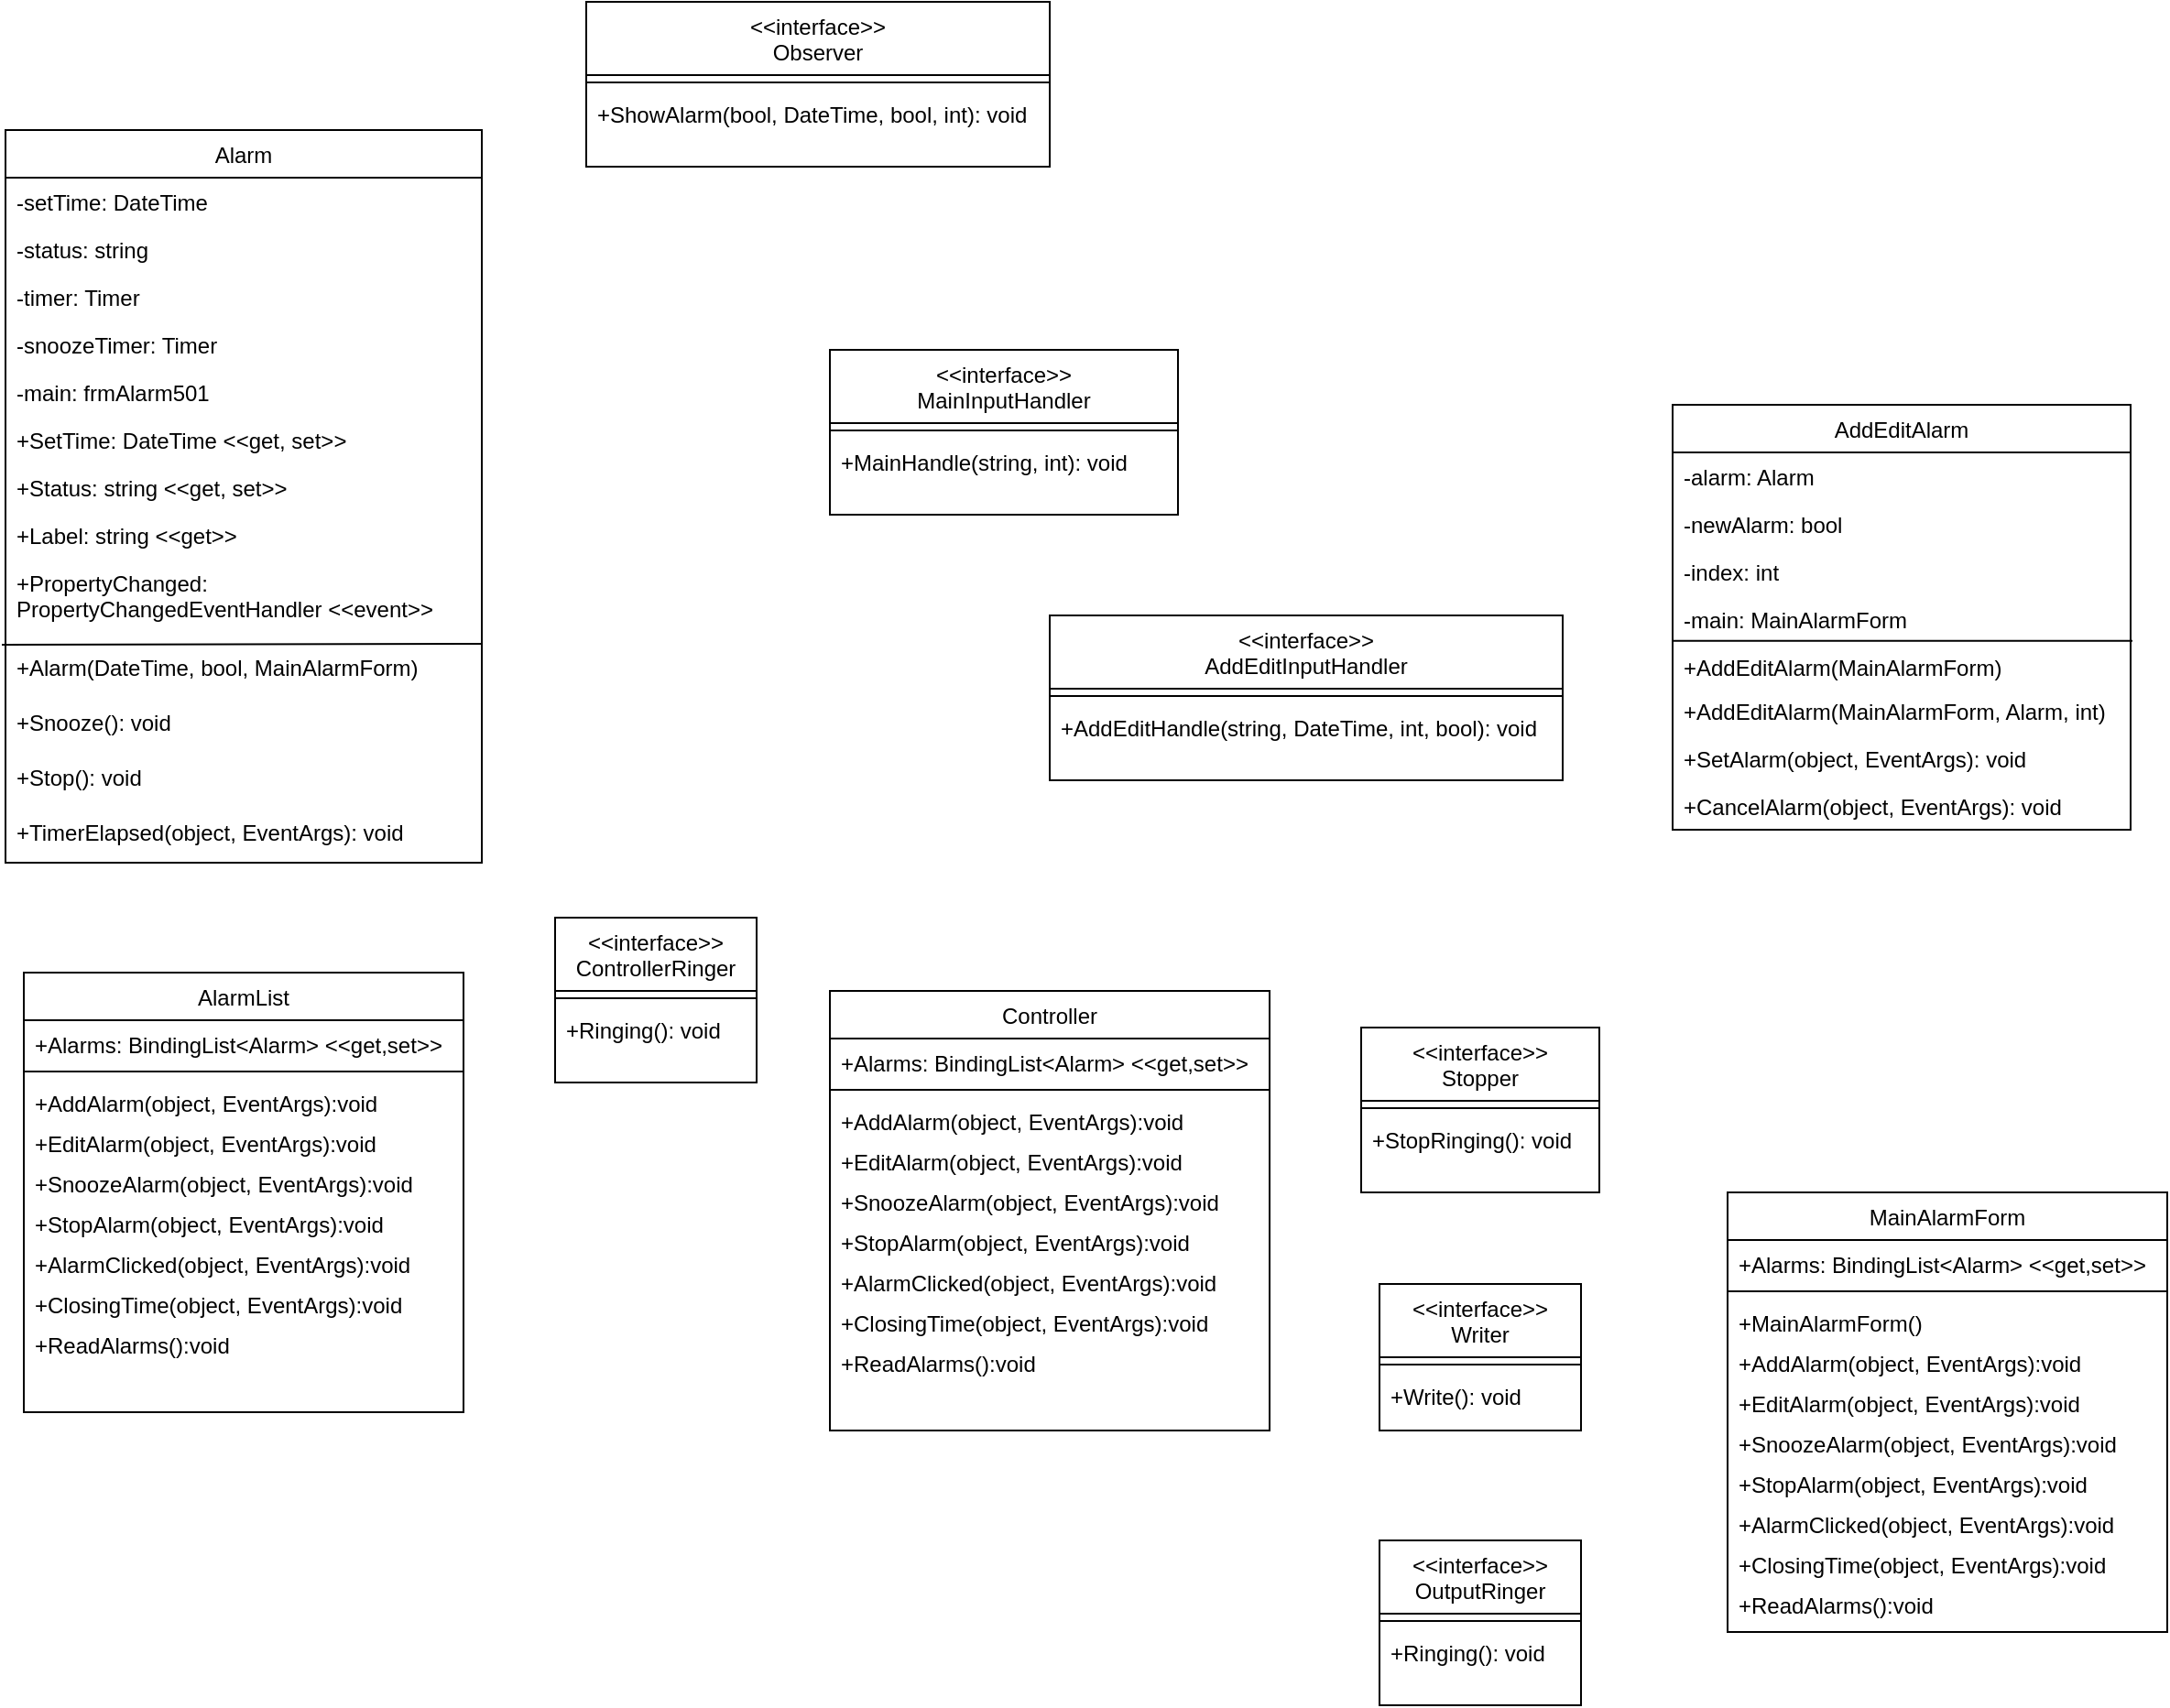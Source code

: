 <mxfile version="14.4.4" type="github">
  <diagram id="C5RBs43oDa-KdzZeNtuy" name="Page-1">
    <mxGraphModel dx="2557" dy="913" grid="1" gridSize="10" guides="1" tooltips="1" connect="1" arrows="1" fold="1" page="1" pageScale="1" pageWidth="827" pageHeight="1169" math="0" shadow="0">
      <root>
        <mxCell id="WIyWlLk6GJQsqaUBKTNV-0" />
        <mxCell id="WIyWlLk6GJQsqaUBKTNV-1" parent="WIyWlLk6GJQsqaUBKTNV-0" />
        <mxCell id="zkfFHV4jXpPFQw0GAbJ--0" value="Alarm" style="swimlane;fontStyle=0;align=center;verticalAlign=top;childLayout=stackLayout;horizontal=1;startSize=26;horizontalStack=0;resizeParent=1;resizeLast=0;collapsible=1;marginBottom=0;rounded=0;shadow=0;strokeWidth=1;" parent="WIyWlLk6GJQsqaUBKTNV-1" vertex="1">
          <mxGeometry x="-730" y="230" width="260" height="400" as="geometry">
            <mxRectangle x="230" y="140" width="160" height="26" as="alternateBounds" />
          </mxGeometry>
        </mxCell>
        <mxCell id="zkfFHV4jXpPFQw0GAbJ--1" value="-setTime: DateTime" style="text;align=left;verticalAlign=top;spacingLeft=4;spacingRight=4;overflow=hidden;rotatable=0;points=[[0,0.5],[1,0.5]];portConstraint=eastwest;" parent="zkfFHV4jXpPFQw0GAbJ--0" vertex="1">
          <mxGeometry y="26" width="260" height="26" as="geometry" />
        </mxCell>
        <mxCell id="zkfFHV4jXpPFQw0GAbJ--2" value="-status: string" style="text;align=left;verticalAlign=top;spacingLeft=4;spacingRight=4;overflow=hidden;rotatable=0;points=[[0,0.5],[1,0.5]];portConstraint=eastwest;rounded=0;shadow=0;html=0;" parent="zkfFHV4jXpPFQw0GAbJ--0" vertex="1">
          <mxGeometry y="52" width="260" height="26" as="geometry" />
        </mxCell>
        <mxCell id="zXAJbx80_tU9BFSZB9RZ-1" value="-timer: Timer" style="text;align=left;verticalAlign=top;spacingLeft=4;spacingRight=4;overflow=hidden;rotatable=0;points=[[0,0.5],[1,0.5]];portConstraint=eastwest;rounded=0;shadow=0;html=0;" parent="zkfFHV4jXpPFQw0GAbJ--0" vertex="1">
          <mxGeometry y="78" width="260" height="26" as="geometry" />
        </mxCell>
        <mxCell id="zXAJbx80_tU9BFSZB9RZ-2" value="-snoozeTimer: Timer" style="text;align=left;verticalAlign=top;spacingLeft=4;spacingRight=4;overflow=hidden;rotatable=0;points=[[0,0.5],[1,0.5]];portConstraint=eastwest;rounded=0;shadow=0;html=0;" parent="zkfFHV4jXpPFQw0GAbJ--0" vertex="1">
          <mxGeometry y="104" width="260" height="26" as="geometry" />
        </mxCell>
        <mxCell id="zXAJbx80_tU9BFSZB9RZ-3" value="-main: frmAlarm501" style="text;align=left;verticalAlign=top;spacingLeft=4;spacingRight=4;overflow=hidden;rotatable=0;points=[[0,0.5],[1,0.5]];portConstraint=eastwest;rounded=0;shadow=0;html=0;" parent="zkfFHV4jXpPFQw0GAbJ--0" vertex="1">
          <mxGeometry y="130" width="260" height="26" as="geometry" />
        </mxCell>
        <mxCell id="zXAJbx80_tU9BFSZB9RZ-4" value="+SetTime: DateTime &lt;&lt;get, set&gt;&gt;" style="text;align=left;verticalAlign=top;spacingLeft=4;spacingRight=4;overflow=hidden;rotatable=0;points=[[0,0.5],[1,0.5]];portConstraint=eastwest;" parent="zkfFHV4jXpPFQw0GAbJ--0" vertex="1">
          <mxGeometry y="156" width="260" height="26" as="geometry" />
        </mxCell>
        <mxCell id="zXAJbx80_tU9BFSZB9RZ-5" value="+Status: string &lt;&lt;get, set&gt;&gt;" style="text;align=left;verticalAlign=top;spacingLeft=4;spacingRight=4;overflow=hidden;rotatable=0;points=[[0,0.5],[1,0.5]];portConstraint=eastwest;" parent="zkfFHV4jXpPFQw0GAbJ--0" vertex="1">
          <mxGeometry y="182" width="260" height="26" as="geometry" />
        </mxCell>
        <mxCell id="zXAJbx80_tU9BFSZB9RZ-6" value="+Label: string &lt;&lt;get&gt;&gt;" style="text;align=left;verticalAlign=top;spacingLeft=4;spacingRight=4;overflow=hidden;rotatable=0;points=[[0,0.5],[1,0.5]];portConstraint=eastwest;" parent="zkfFHV4jXpPFQw0GAbJ--0" vertex="1">
          <mxGeometry y="208" width="260" height="26" as="geometry" />
        </mxCell>
        <mxCell id="zXAJbx80_tU9BFSZB9RZ-7" value="+PropertyChanged: &#xa;PropertyChangedEventHandler &lt;&lt;event&gt;&gt;" style="text;align=left;verticalAlign=top;spacingLeft=4;spacingRight=4;overflow=hidden;rotatable=0;points=[[0,0.5],[1,0.5]];portConstraint=eastwest;" parent="zkfFHV4jXpPFQw0GAbJ--0" vertex="1">
          <mxGeometry y="234" width="260" height="46" as="geometry" />
        </mxCell>
        <mxCell id="zXAJbx80_tU9BFSZB9RZ-10" value="+Alarm(DateTime, bool, MainAlarmForm)" style="text;align=left;verticalAlign=top;spacingLeft=4;spacingRight=4;overflow=hidden;rotatable=0;points=[[0,0.5],[1,0.5]];portConstraint=eastwest;movable=1;resizable=1;deletable=1;editable=1;connectable=1;" parent="zkfFHV4jXpPFQw0GAbJ--0" vertex="1">
          <mxGeometry y="280" width="260" height="30" as="geometry" />
        </mxCell>
        <mxCell id="zXAJbx80_tU9BFSZB9RZ-19" value="" style="endArrow=none;html=1;entryX=0.999;entryY=1.011;entryDx=0;entryDy=0;entryPerimeter=0;" parent="zkfFHV4jXpPFQw0GAbJ--0" target="zXAJbx80_tU9BFSZB9RZ-7" edge="1">
          <mxGeometry width="50" height="50" relative="1" as="geometry">
            <mxPoint x="-2" y="281" as="sourcePoint" />
            <mxPoint x="160" y="250" as="targetPoint" />
          </mxGeometry>
        </mxCell>
        <mxCell id="zXAJbx80_tU9BFSZB9RZ-20" value="+Snooze(): void" style="text;align=left;verticalAlign=top;spacingLeft=4;spacingRight=4;overflow=hidden;rotatable=0;points=[[0,0.5],[1,0.5]];portConstraint=eastwest;movable=1;resizable=1;deletable=1;editable=1;connectable=1;" parent="zkfFHV4jXpPFQw0GAbJ--0" vertex="1">
          <mxGeometry y="310" width="260" height="30" as="geometry" />
        </mxCell>
        <mxCell id="zXAJbx80_tU9BFSZB9RZ-21" value="+Stop(): void" style="text;align=left;verticalAlign=top;spacingLeft=4;spacingRight=4;overflow=hidden;rotatable=0;points=[[0,0.5],[1,0.5]];portConstraint=eastwest;movable=1;resizable=1;deletable=1;editable=1;connectable=1;" parent="zkfFHV4jXpPFQw0GAbJ--0" vertex="1">
          <mxGeometry y="340" width="260" height="30" as="geometry" />
        </mxCell>
        <mxCell id="zXAJbx80_tU9BFSZB9RZ-22" value="+TimerElapsed(object, EventArgs): void" style="text;align=left;verticalAlign=top;spacingLeft=4;spacingRight=4;overflow=hidden;rotatable=0;points=[[0,0.5],[1,0.5]];portConstraint=eastwest;movable=1;resizable=1;deletable=1;editable=1;connectable=1;" parent="zkfFHV4jXpPFQw0GAbJ--0" vertex="1">
          <mxGeometry y="370" width="260" height="30" as="geometry" />
        </mxCell>
        <mxCell id="zkfFHV4jXpPFQw0GAbJ--6" value="MainAlarmForm" style="swimlane;fontStyle=0;align=center;verticalAlign=top;childLayout=stackLayout;horizontal=1;startSize=26;horizontalStack=0;resizeParent=1;resizeLast=0;collapsible=1;marginBottom=0;rounded=0;shadow=0;strokeWidth=1;" parent="WIyWlLk6GJQsqaUBKTNV-1" vertex="1">
          <mxGeometry x="210" y="810" width="240" height="240" as="geometry">
            <mxRectangle x="130" y="380" width="160" height="26" as="alternateBounds" />
          </mxGeometry>
        </mxCell>
        <mxCell id="zkfFHV4jXpPFQw0GAbJ--7" value="+Alarms: BindingList&lt;Alarm&gt; &lt;&lt;get,set&gt;&gt;" style="text;align=left;verticalAlign=top;spacingLeft=4;spacingRight=4;overflow=hidden;rotatable=0;points=[[0,0.5],[1,0.5]];portConstraint=eastwest;" parent="zkfFHV4jXpPFQw0GAbJ--6" vertex="1">
          <mxGeometry y="26" width="240" height="24" as="geometry" />
        </mxCell>
        <mxCell id="zkfFHV4jXpPFQw0GAbJ--9" value="" style="line;html=1;strokeWidth=1;align=left;verticalAlign=middle;spacingTop=-1;spacingLeft=3;spacingRight=3;rotatable=0;labelPosition=right;points=[];portConstraint=eastwest;" parent="zkfFHV4jXpPFQw0GAbJ--6" vertex="1">
          <mxGeometry y="50" width="240" height="8" as="geometry" />
        </mxCell>
        <mxCell id="zXAJbx80_tU9BFSZB9RZ-33" value="+MainAlarmForm()" style="text;align=left;verticalAlign=top;spacingLeft=4;spacingRight=4;overflow=hidden;rotatable=0;points=[[0,0.5],[1,0.5]];portConstraint=eastwest;" parent="zkfFHV4jXpPFQw0GAbJ--6" vertex="1">
          <mxGeometry y="58" width="240" height="22" as="geometry" />
        </mxCell>
        <mxCell id="zXAJbx80_tU9BFSZB9RZ-34" value="+AddAlarm(object, EventArgs):void" style="text;align=left;verticalAlign=top;spacingLeft=4;spacingRight=4;overflow=hidden;rotatable=0;points=[[0,0.5],[1,0.5]];portConstraint=eastwest;" parent="zkfFHV4jXpPFQw0GAbJ--6" vertex="1">
          <mxGeometry y="80" width="240" height="22" as="geometry" />
        </mxCell>
        <mxCell id="zXAJbx80_tU9BFSZB9RZ-35" value="+EditAlarm(object, EventArgs):void" style="text;align=left;verticalAlign=top;spacingLeft=4;spacingRight=4;overflow=hidden;rotatable=0;points=[[0,0.5],[1,0.5]];portConstraint=eastwest;" parent="zkfFHV4jXpPFQw0GAbJ--6" vertex="1">
          <mxGeometry y="102" width="240" height="22" as="geometry" />
        </mxCell>
        <mxCell id="zXAJbx80_tU9BFSZB9RZ-36" value="+SnoozeAlarm(object, EventArgs):void" style="text;align=left;verticalAlign=top;spacingLeft=4;spacingRight=4;overflow=hidden;rotatable=0;points=[[0,0.5],[1,0.5]];portConstraint=eastwest;" parent="zkfFHV4jXpPFQw0GAbJ--6" vertex="1">
          <mxGeometry y="124" width="240" height="22" as="geometry" />
        </mxCell>
        <mxCell id="zXAJbx80_tU9BFSZB9RZ-37" value="+StopAlarm(object, EventArgs):void" style="text;align=left;verticalAlign=top;spacingLeft=4;spacingRight=4;overflow=hidden;rotatable=0;points=[[0,0.5],[1,0.5]];portConstraint=eastwest;" parent="zkfFHV4jXpPFQw0GAbJ--6" vertex="1">
          <mxGeometry y="146" width="240" height="22" as="geometry" />
        </mxCell>
        <mxCell id="zXAJbx80_tU9BFSZB9RZ-38" value="+AlarmClicked(object, EventArgs):void" style="text;align=left;verticalAlign=top;spacingLeft=4;spacingRight=4;overflow=hidden;rotatable=0;points=[[0,0.5],[1,0.5]];portConstraint=eastwest;" parent="zkfFHV4jXpPFQw0GAbJ--6" vertex="1">
          <mxGeometry y="168" width="240" height="22" as="geometry" />
        </mxCell>
        <mxCell id="zXAJbx80_tU9BFSZB9RZ-39" value="+ClosingTime(object, EventArgs):void" style="text;align=left;verticalAlign=top;spacingLeft=4;spacingRight=4;overflow=hidden;rotatable=0;points=[[0,0.5],[1,0.5]];portConstraint=eastwest;" parent="zkfFHV4jXpPFQw0GAbJ--6" vertex="1">
          <mxGeometry y="190" width="240" height="22" as="geometry" />
        </mxCell>
        <mxCell id="zXAJbx80_tU9BFSZB9RZ-40" value="+ReadAlarms():void" style="text;align=left;verticalAlign=top;spacingLeft=4;spacingRight=4;overflow=hidden;rotatable=0;points=[[0,0.5],[1,0.5]];portConstraint=eastwest;" parent="zkfFHV4jXpPFQw0GAbJ--6" vertex="1">
          <mxGeometry y="212" width="240" height="22" as="geometry" />
        </mxCell>
        <mxCell id="zkfFHV4jXpPFQw0GAbJ--13" value="AddEditAlarm" style="swimlane;fontStyle=0;align=center;verticalAlign=top;childLayout=stackLayout;horizontal=1;startSize=26;horizontalStack=0;resizeParent=1;resizeLast=0;collapsible=1;marginBottom=0;rounded=0;shadow=0;strokeWidth=1;" parent="WIyWlLk6GJQsqaUBKTNV-1" vertex="1">
          <mxGeometry x="180" y="380" width="250" height="232" as="geometry">
            <mxRectangle x="560" y="600" width="170" height="26" as="alternateBounds" />
          </mxGeometry>
        </mxCell>
        <mxCell id="zkfFHV4jXpPFQw0GAbJ--14" value="-alarm: Alarm" style="text;align=left;verticalAlign=top;spacingLeft=4;spacingRight=4;overflow=hidden;rotatable=0;points=[[0,0.5],[1,0.5]];portConstraint=eastwest;" parent="zkfFHV4jXpPFQw0GAbJ--13" vertex="1">
          <mxGeometry y="26" width="250" height="26" as="geometry" />
        </mxCell>
        <mxCell id="zXAJbx80_tU9BFSZB9RZ-23" value="-newAlarm: bool" style="text;align=left;verticalAlign=top;spacingLeft=4;spacingRight=4;overflow=hidden;rotatable=0;points=[[0,0.5],[1,0.5]];portConstraint=eastwest;" parent="zkfFHV4jXpPFQw0GAbJ--13" vertex="1">
          <mxGeometry y="52" width="250" height="26" as="geometry" />
        </mxCell>
        <mxCell id="zXAJbx80_tU9BFSZB9RZ-25" value="-index: int" style="text;align=left;verticalAlign=top;spacingLeft=4;spacingRight=4;overflow=hidden;rotatable=0;points=[[0,0.5],[1,0.5]];portConstraint=eastwest;" parent="zkfFHV4jXpPFQw0GAbJ--13" vertex="1">
          <mxGeometry y="78" width="250" height="26" as="geometry" />
        </mxCell>
        <mxCell id="zXAJbx80_tU9BFSZB9RZ-24" value="-main: MainAlarmForm" style="text;align=left;verticalAlign=top;spacingLeft=4;spacingRight=4;overflow=hidden;rotatable=0;points=[[0,0.5],[1,0.5]];portConstraint=eastwest;" parent="zkfFHV4jXpPFQw0GAbJ--13" vertex="1">
          <mxGeometry y="104" width="250" height="26" as="geometry" />
        </mxCell>
        <mxCell id="zXAJbx80_tU9BFSZB9RZ-26" value="+AddEditAlarm(MainAlarmForm)" style="text;align=left;verticalAlign=top;spacingLeft=4;spacingRight=4;overflow=hidden;rotatable=0;points=[[0,0.5],[1,0.5]];portConstraint=eastwest;" parent="zkfFHV4jXpPFQw0GAbJ--13" vertex="1">
          <mxGeometry y="130" width="250" height="24" as="geometry" />
        </mxCell>
        <mxCell id="zXAJbx80_tU9BFSZB9RZ-27" value="+AddEditAlarm(MainAlarmForm, Alarm, int)" style="text;align=left;verticalAlign=top;spacingLeft=4;spacingRight=4;overflow=hidden;rotatable=0;points=[[0,0.5],[1,0.5]];portConstraint=eastwest;" parent="zkfFHV4jXpPFQw0GAbJ--13" vertex="1">
          <mxGeometry y="154" width="250" height="26" as="geometry" />
        </mxCell>
        <mxCell id="zXAJbx80_tU9BFSZB9RZ-32" value="+SetAlarm(object, EventArgs): void" style="text;align=left;verticalAlign=top;spacingLeft=4;spacingRight=4;overflow=hidden;rotatable=0;points=[[0,0.5],[1,0.5]];portConstraint=eastwest;" parent="zkfFHV4jXpPFQw0GAbJ--13" vertex="1">
          <mxGeometry y="180" width="250" height="26" as="geometry" />
        </mxCell>
        <mxCell id="zXAJbx80_tU9BFSZB9RZ-28" value="+CancelAlarm(object, EventArgs): void" style="text;align=left;verticalAlign=top;spacingLeft=4;spacingRight=4;overflow=hidden;rotatable=0;points=[[0,0.5],[1,0.5]];portConstraint=eastwest;" parent="zkfFHV4jXpPFQw0GAbJ--13" vertex="1">
          <mxGeometry y="206" width="250" height="26" as="geometry" />
        </mxCell>
        <mxCell id="zXAJbx80_tU9BFSZB9RZ-31" value="" style="endArrow=none;html=1;exitX=0.001;exitY=-0.046;exitDx=0;exitDy=0;exitPerimeter=0;entryX=1.004;entryY=-0.046;entryDx=0;entryDy=0;entryPerimeter=0;" parent="zkfFHV4jXpPFQw0GAbJ--13" source="zXAJbx80_tU9BFSZB9RZ-26" target="zXAJbx80_tU9BFSZB9RZ-26" edge="1">
          <mxGeometry width="50" height="50" relative="1" as="geometry">
            <mxPoint x="-140" y="180" as="sourcePoint" />
            <mxPoint x="-90" y="130" as="targetPoint" />
          </mxGeometry>
        </mxCell>
        <mxCell id="_PikPOIy2BvtwKLMI2AE-0" value="Controller" style="swimlane;fontStyle=0;align=center;verticalAlign=top;childLayout=stackLayout;horizontal=1;startSize=26;horizontalStack=0;resizeParent=1;resizeLast=0;collapsible=1;marginBottom=0;rounded=0;shadow=0;strokeWidth=1;" parent="WIyWlLk6GJQsqaUBKTNV-1" vertex="1">
          <mxGeometry x="-280" y="700" width="240" height="240" as="geometry">
            <mxRectangle x="130" y="380" width="160" height="26" as="alternateBounds" />
          </mxGeometry>
        </mxCell>
        <mxCell id="_PikPOIy2BvtwKLMI2AE-1" value="+Alarms: BindingList&lt;Alarm&gt; &lt;&lt;get,set&gt;&gt;" style="text;align=left;verticalAlign=top;spacingLeft=4;spacingRight=4;overflow=hidden;rotatable=0;points=[[0,0.5],[1,0.5]];portConstraint=eastwest;" parent="_PikPOIy2BvtwKLMI2AE-0" vertex="1">
          <mxGeometry y="26" width="240" height="24" as="geometry" />
        </mxCell>
        <mxCell id="_PikPOIy2BvtwKLMI2AE-2" value="" style="line;html=1;strokeWidth=1;align=left;verticalAlign=middle;spacingTop=-1;spacingLeft=3;spacingRight=3;rotatable=0;labelPosition=right;points=[];portConstraint=eastwest;" parent="_PikPOIy2BvtwKLMI2AE-0" vertex="1">
          <mxGeometry y="50" width="240" height="8" as="geometry" />
        </mxCell>
        <mxCell id="_PikPOIy2BvtwKLMI2AE-3" value="+AddAlarm(object, EventArgs):void" style="text;align=left;verticalAlign=top;spacingLeft=4;spacingRight=4;overflow=hidden;rotatable=0;points=[[0,0.5],[1,0.5]];portConstraint=eastwest;" parent="_PikPOIy2BvtwKLMI2AE-0" vertex="1">
          <mxGeometry y="58" width="240" height="22" as="geometry" />
        </mxCell>
        <mxCell id="_PikPOIy2BvtwKLMI2AE-4" value="+EditAlarm(object, EventArgs):void" style="text;align=left;verticalAlign=top;spacingLeft=4;spacingRight=4;overflow=hidden;rotatable=0;points=[[0,0.5],[1,0.5]];portConstraint=eastwest;" parent="_PikPOIy2BvtwKLMI2AE-0" vertex="1">
          <mxGeometry y="80" width="240" height="22" as="geometry" />
        </mxCell>
        <mxCell id="_PikPOIy2BvtwKLMI2AE-5" value="+SnoozeAlarm(object, EventArgs):void" style="text;align=left;verticalAlign=top;spacingLeft=4;spacingRight=4;overflow=hidden;rotatable=0;points=[[0,0.5],[1,0.5]];portConstraint=eastwest;" parent="_PikPOIy2BvtwKLMI2AE-0" vertex="1">
          <mxGeometry y="102" width="240" height="22" as="geometry" />
        </mxCell>
        <mxCell id="_PikPOIy2BvtwKLMI2AE-6" value="+StopAlarm(object, EventArgs):void" style="text;align=left;verticalAlign=top;spacingLeft=4;spacingRight=4;overflow=hidden;rotatable=0;points=[[0,0.5],[1,0.5]];portConstraint=eastwest;" parent="_PikPOIy2BvtwKLMI2AE-0" vertex="1">
          <mxGeometry y="124" width="240" height="22" as="geometry" />
        </mxCell>
        <mxCell id="_PikPOIy2BvtwKLMI2AE-7" value="+AlarmClicked(object, EventArgs):void" style="text;align=left;verticalAlign=top;spacingLeft=4;spacingRight=4;overflow=hidden;rotatable=0;points=[[0,0.5],[1,0.5]];portConstraint=eastwest;" parent="_PikPOIy2BvtwKLMI2AE-0" vertex="1">
          <mxGeometry y="146" width="240" height="22" as="geometry" />
        </mxCell>
        <mxCell id="_PikPOIy2BvtwKLMI2AE-8" value="+ClosingTime(object, EventArgs):void" style="text;align=left;verticalAlign=top;spacingLeft=4;spacingRight=4;overflow=hidden;rotatable=0;points=[[0,0.5],[1,0.5]];portConstraint=eastwest;" parent="_PikPOIy2BvtwKLMI2AE-0" vertex="1">
          <mxGeometry y="168" width="240" height="22" as="geometry" />
        </mxCell>
        <mxCell id="_PikPOIy2BvtwKLMI2AE-9" value="+ReadAlarms():void" style="text;align=left;verticalAlign=top;spacingLeft=4;spacingRight=4;overflow=hidden;rotatable=0;points=[[0,0.5],[1,0.5]];portConstraint=eastwest;" parent="_PikPOIy2BvtwKLMI2AE-0" vertex="1">
          <mxGeometry y="190" width="240" height="22" as="geometry" />
        </mxCell>
        <mxCell id="_PikPOIy2BvtwKLMI2AE-10" value="AlarmList" style="swimlane;fontStyle=0;align=center;verticalAlign=top;childLayout=stackLayout;horizontal=1;startSize=26;horizontalStack=0;resizeParent=1;resizeLast=0;collapsible=1;marginBottom=0;rounded=0;shadow=0;strokeWidth=1;" parent="WIyWlLk6GJQsqaUBKTNV-1" vertex="1">
          <mxGeometry x="-720" y="690" width="240" height="240" as="geometry">
            <mxRectangle x="130" y="380" width="160" height="26" as="alternateBounds" />
          </mxGeometry>
        </mxCell>
        <mxCell id="_PikPOIy2BvtwKLMI2AE-11" value="+Alarms: BindingList&lt;Alarm&gt; &lt;&lt;get,set&gt;&gt;" style="text;align=left;verticalAlign=top;spacingLeft=4;spacingRight=4;overflow=hidden;rotatable=0;points=[[0,0.5],[1,0.5]];portConstraint=eastwest;" parent="_PikPOIy2BvtwKLMI2AE-10" vertex="1">
          <mxGeometry y="26" width="240" height="24" as="geometry" />
        </mxCell>
        <mxCell id="_PikPOIy2BvtwKLMI2AE-12" value="" style="line;html=1;strokeWidth=1;align=left;verticalAlign=middle;spacingTop=-1;spacingLeft=3;spacingRight=3;rotatable=0;labelPosition=right;points=[];portConstraint=eastwest;" parent="_PikPOIy2BvtwKLMI2AE-10" vertex="1">
          <mxGeometry y="50" width="240" height="8" as="geometry" />
        </mxCell>
        <mxCell id="_PikPOIy2BvtwKLMI2AE-13" value="+AddAlarm(object, EventArgs):void" style="text;align=left;verticalAlign=top;spacingLeft=4;spacingRight=4;overflow=hidden;rotatable=0;points=[[0,0.5],[1,0.5]];portConstraint=eastwest;" parent="_PikPOIy2BvtwKLMI2AE-10" vertex="1">
          <mxGeometry y="58" width="240" height="22" as="geometry" />
        </mxCell>
        <mxCell id="_PikPOIy2BvtwKLMI2AE-14" value="+EditAlarm(object, EventArgs):void" style="text;align=left;verticalAlign=top;spacingLeft=4;spacingRight=4;overflow=hidden;rotatable=0;points=[[0,0.5],[1,0.5]];portConstraint=eastwest;" parent="_PikPOIy2BvtwKLMI2AE-10" vertex="1">
          <mxGeometry y="80" width="240" height="22" as="geometry" />
        </mxCell>
        <mxCell id="_PikPOIy2BvtwKLMI2AE-15" value="+SnoozeAlarm(object, EventArgs):void" style="text;align=left;verticalAlign=top;spacingLeft=4;spacingRight=4;overflow=hidden;rotatable=0;points=[[0,0.5],[1,0.5]];portConstraint=eastwest;" parent="_PikPOIy2BvtwKLMI2AE-10" vertex="1">
          <mxGeometry y="102" width="240" height="22" as="geometry" />
        </mxCell>
        <mxCell id="_PikPOIy2BvtwKLMI2AE-16" value="+StopAlarm(object, EventArgs):void" style="text;align=left;verticalAlign=top;spacingLeft=4;spacingRight=4;overflow=hidden;rotatable=0;points=[[0,0.5],[1,0.5]];portConstraint=eastwest;" parent="_PikPOIy2BvtwKLMI2AE-10" vertex="1">
          <mxGeometry y="124" width="240" height="22" as="geometry" />
        </mxCell>
        <mxCell id="_PikPOIy2BvtwKLMI2AE-17" value="+AlarmClicked(object, EventArgs):void" style="text;align=left;verticalAlign=top;spacingLeft=4;spacingRight=4;overflow=hidden;rotatable=0;points=[[0,0.5],[1,0.5]];portConstraint=eastwest;" parent="_PikPOIy2BvtwKLMI2AE-10" vertex="1">
          <mxGeometry y="146" width="240" height="22" as="geometry" />
        </mxCell>
        <mxCell id="_PikPOIy2BvtwKLMI2AE-18" value="+ClosingTime(object, EventArgs):void" style="text;align=left;verticalAlign=top;spacingLeft=4;spacingRight=4;overflow=hidden;rotatable=0;points=[[0,0.5],[1,0.5]];portConstraint=eastwest;" parent="_PikPOIy2BvtwKLMI2AE-10" vertex="1">
          <mxGeometry y="168" width="240" height="22" as="geometry" />
        </mxCell>
        <mxCell id="_PikPOIy2BvtwKLMI2AE-19" value="+ReadAlarms():void" style="text;align=left;verticalAlign=top;spacingLeft=4;spacingRight=4;overflow=hidden;rotatable=0;points=[[0,0.5],[1,0.5]];portConstraint=eastwest;" parent="_PikPOIy2BvtwKLMI2AE-10" vertex="1">
          <mxGeometry y="190" width="240" height="22" as="geometry" />
        </mxCell>
        <mxCell id="RjdG4E7rIL5B_RaQv0Dg-1" value="&lt;&lt;interface&gt;&gt;&#xa;Observer" style="swimlane;fontStyle=0;align=center;verticalAlign=top;childLayout=stackLayout;horizontal=1;startSize=40;horizontalStack=0;resizeParent=1;resizeLast=0;collapsible=1;marginBottom=0;rounded=0;shadow=0;strokeWidth=1;" vertex="1" parent="WIyWlLk6GJQsqaUBKTNV-1">
          <mxGeometry x="-413" y="160" width="253" height="90" as="geometry">
            <mxRectangle x="130" y="380" width="160" height="26" as="alternateBounds" />
          </mxGeometry>
        </mxCell>
        <mxCell id="RjdG4E7rIL5B_RaQv0Dg-2" value="" style="line;html=1;strokeWidth=1;align=left;verticalAlign=middle;spacingTop=-1;spacingLeft=3;spacingRight=3;rotatable=0;labelPosition=right;points=[];portConstraint=eastwest;" vertex="1" parent="RjdG4E7rIL5B_RaQv0Dg-1">
          <mxGeometry y="40" width="253" height="8" as="geometry" />
        </mxCell>
        <mxCell id="RjdG4E7rIL5B_RaQv0Dg-3" value="+ShowAlarm(bool, DateTime, bool, int): void" style="text;align=left;verticalAlign=top;spacingLeft=4;spacingRight=4;overflow=hidden;rotatable=0;points=[[0,0.5],[1,0.5]];portConstraint=eastwest;" vertex="1" parent="RjdG4E7rIL5B_RaQv0Dg-1">
          <mxGeometry y="48" width="253" height="22" as="geometry" />
        </mxCell>
        <mxCell id="RjdG4E7rIL5B_RaQv0Dg-4" value="&lt;&lt;interface&gt;&gt;&#xa;ControllerRinger" style="swimlane;fontStyle=0;align=center;verticalAlign=top;childLayout=stackLayout;horizontal=1;startSize=40;horizontalStack=0;resizeParent=1;resizeLast=0;collapsible=1;marginBottom=0;rounded=0;shadow=0;strokeWidth=1;" vertex="1" parent="WIyWlLk6GJQsqaUBKTNV-1">
          <mxGeometry x="-430" y="660" width="110" height="90" as="geometry">
            <mxRectangle x="130" y="380" width="160" height="26" as="alternateBounds" />
          </mxGeometry>
        </mxCell>
        <mxCell id="RjdG4E7rIL5B_RaQv0Dg-5" value="" style="line;html=1;strokeWidth=1;align=left;verticalAlign=middle;spacingTop=-1;spacingLeft=3;spacingRight=3;rotatable=0;labelPosition=right;points=[];portConstraint=eastwest;" vertex="1" parent="RjdG4E7rIL5B_RaQv0Dg-4">
          <mxGeometry y="40" width="110" height="8" as="geometry" />
        </mxCell>
        <mxCell id="RjdG4E7rIL5B_RaQv0Dg-6" value="+Ringing(): void" style="text;align=left;verticalAlign=top;spacingLeft=4;spacingRight=4;overflow=hidden;rotatable=0;points=[[0,0.5],[1,0.5]];portConstraint=eastwest;" vertex="1" parent="RjdG4E7rIL5B_RaQv0Dg-4">
          <mxGeometry y="48" width="110" height="22" as="geometry" />
        </mxCell>
        <mxCell id="RjdG4E7rIL5B_RaQv0Dg-7" value="&lt;&lt;interface&gt;&gt;&#xa;MainInputHandler" style="swimlane;fontStyle=0;align=center;verticalAlign=top;childLayout=stackLayout;horizontal=1;startSize=40;horizontalStack=0;resizeParent=1;resizeLast=0;collapsible=1;marginBottom=0;rounded=0;shadow=0;strokeWidth=1;" vertex="1" parent="WIyWlLk6GJQsqaUBKTNV-1">
          <mxGeometry x="-280" y="350" width="190" height="90" as="geometry">
            <mxRectangle x="130" y="380" width="160" height="26" as="alternateBounds" />
          </mxGeometry>
        </mxCell>
        <mxCell id="RjdG4E7rIL5B_RaQv0Dg-8" value="" style="line;html=1;strokeWidth=1;align=left;verticalAlign=middle;spacingTop=-1;spacingLeft=3;spacingRight=3;rotatable=0;labelPosition=right;points=[];portConstraint=eastwest;" vertex="1" parent="RjdG4E7rIL5B_RaQv0Dg-7">
          <mxGeometry y="40" width="190" height="8" as="geometry" />
        </mxCell>
        <mxCell id="RjdG4E7rIL5B_RaQv0Dg-9" value="+MainHandle(string, int): void" style="text;align=left;verticalAlign=top;spacingLeft=4;spacingRight=4;overflow=hidden;rotatable=0;points=[[0,0.5],[1,0.5]];portConstraint=eastwest;" vertex="1" parent="RjdG4E7rIL5B_RaQv0Dg-7">
          <mxGeometry y="48" width="190" height="22" as="geometry" />
        </mxCell>
        <mxCell id="RjdG4E7rIL5B_RaQv0Dg-10" value="&lt;&lt;interface&gt;&gt;&#xa;AddEditInputHandler" style="swimlane;fontStyle=0;align=center;verticalAlign=top;childLayout=stackLayout;horizontal=1;startSize=40;horizontalStack=0;resizeParent=1;resizeLast=0;collapsible=1;marginBottom=0;rounded=0;shadow=0;strokeWidth=1;" vertex="1" parent="WIyWlLk6GJQsqaUBKTNV-1">
          <mxGeometry x="-160" y="495" width="280" height="90" as="geometry">
            <mxRectangle x="130" y="380" width="160" height="26" as="alternateBounds" />
          </mxGeometry>
        </mxCell>
        <mxCell id="RjdG4E7rIL5B_RaQv0Dg-11" value="" style="line;html=1;strokeWidth=1;align=left;verticalAlign=middle;spacingTop=-1;spacingLeft=3;spacingRight=3;rotatable=0;labelPosition=right;points=[];portConstraint=eastwest;" vertex="1" parent="RjdG4E7rIL5B_RaQv0Dg-10">
          <mxGeometry y="40" width="280" height="8" as="geometry" />
        </mxCell>
        <mxCell id="RjdG4E7rIL5B_RaQv0Dg-12" value="+AddEditHandle(string, DateTime, int, bool): void" style="text;align=left;verticalAlign=top;spacingLeft=4;spacingRight=4;overflow=hidden;rotatable=0;points=[[0,0.5],[1,0.5]];portConstraint=eastwest;" vertex="1" parent="RjdG4E7rIL5B_RaQv0Dg-10">
          <mxGeometry y="48" width="280" height="22" as="geometry" />
        </mxCell>
        <mxCell id="RjdG4E7rIL5B_RaQv0Dg-13" value="&lt;&lt;interface&gt;&gt;&#xa;OutputRinger" style="swimlane;fontStyle=0;align=center;verticalAlign=top;childLayout=stackLayout;horizontal=1;startSize=40;horizontalStack=0;resizeParent=1;resizeLast=0;collapsible=1;marginBottom=0;rounded=0;shadow=0;strokeWidth=1;" vertex="1" parent="WIyWlLk6GJQsqaUBKTNV-1">
          <mxGeometry x="20" y="1000" width="110" height="90" as="geometry">
            <mxRectangle x="130" y="380" width="160" height="26" as="alternateBounds" />
          </mxGeometry>
        </mxCell>
        <mxCell id="RjdG4E7rIL5B_RaQv0Dg-14" value="" style="line;html=1;strokeWidth=1;align=left;verticalAlign=middle;spacingTop=-1;spacingLeft=3;spacingRight=3;rotatable=0;labelPosition=right;points=[];portConstraint=eastwest;" vertex="1" parent="RjdG4E7rIL5B_RaQv0Dg-13">
          <mxGeometry y="40" width="110" height="8" as="geometry" />
        </mxCell>
        <mxCell id="RjdG4E7rIL5B_RaQv0Dg-15" value="+Ringing(): void" style="text;align=left;verticalAlign=top;spacingLeft=4;spacingRight=4;overflow=hidden;rotatable=0;points=[[0,0.5],[1,0.5]];portConstraint=eastwest;" vertex="1" parent="RjdG4E7rIL5B_RaQv0Dg-13">
          <mxGeometry y="48" width="110" height="22" as="geometry" />
        </mxCell>
        <mxCell id="RjdG4E7rIL5B_RaQv0Dg-16" value="&lt;&lt;interface&gt;&gt;&#xa;Stopper" style="swimlane;fontStyle=0;align=center;verticalAlign=top;childLayout=stackLayout;horizontal=1;startSize=40;horizontalStack=0;resizeParent=1;resizeLast=0;collapsible=1;marginBottom=0;rounded=0;shadow=0;strokeWidth=1;" vertex="1" parent="WIyWlLk6GJQsqaUBKTNV-1">
          <mxGeometry x="10" y="720" width="130" height="90" as="geometry">
            <mxRectangle x="130" y="380" width="160" height="26" as="alternateBounds" />
          </mxGeometry>
        </mxCell>
        <mxCell id="RjdG4E7rIL5B_RaQv0Dg-17" value="" style="line;html=1;strokeWidth=1;align=left;verticalAlign=middle;spacingTop=-1;spacingLeft=3;spacingRight=3;rotatable=0;labelPosition=right;points=[];portConstraint=eastwest;" vertex="1" parent="RjdG4E7rIL5B_RaQv0Dg-16">
          <mxGeometry y="40" width="130" height="8" as="geometry" />
        </mxCell>
        <mxCell id="RjdG4E7rIL5B_RaQv0Dg-18" value="+StopRinging(): void" style="text;align=left;verticalAlign=top;spacingLeft=4;spacingRight=4;overflow=hidden;rotatable=0;points=[[0,0.5],[1,0.5]];portConstraint=eastwest;" vertex="1" parent="RjdG4E7rIL5B_RaQv0Dg-16">
          <mxGeometry y="48" width="130" height="22" as="geometry" />
        </mxCell>
        <mxCell id="RjdG4E7rIL5B_RaQv0Dg-19" value="&lt;&lt;interface&gt;&gt;&#xa;Writer" style="swimlane;fontStyle=0;align=center;verticalAlign=top;childLayout=stackLayout;horizontal=1;startSize=40;horizontalStack=0;resizeParent=1;resizeLast=0;collapsible=1;marginBottom=0;rounded=0;shadow=0;strokeWidth=1;" vertex="1" parent="WIyWlLk6GJQsqaUBKTNV-1">
          <mxGeometry x="20" y="860" width="110" height="80" as="geometry">
            <mxRectangle x="130" y="380" width="160" height="26" as="alternateBounds" />
          </mxGeometry>
        </mxCell>
        <mxCell id="RjdG4E7rIL5B_RaQv0Dg-20" value="" style="line;html=1;strokeWidth=1;align=left;verticalAlign=middle;spacingTop=-1;spacingLeft=3;spacingRight=3;rotatable=0;labelPosition=right;points=[];portConstraint=eastwest;" vertex="1" parent="RjdG4E7rIL5B_RaQv0Dg-19">
          <mxGeometry y="40" width="110" height="8" as="geometry" />
        </mxCell>
        <mxCell id="RjdG4E7rIL5B_RaQv0Dg-21" value="+Write(): void" style="text;align=left;verticalAlign=top;spacingLeft=4;spacingRight=4;overflow=hidden;rotatable=0;points=[[0,0.5],[1,0.5]];portConstraint=eastwest;" vertex="1" parent="RjdG4E7rIL5B_RaQv0Dg-19">
          <mxGeometry y="48" width="110" height="22" as="geometry" />
        </mxCell>
      </root>
    </mxGraphModel>
  </diagram>
</mxfile>
